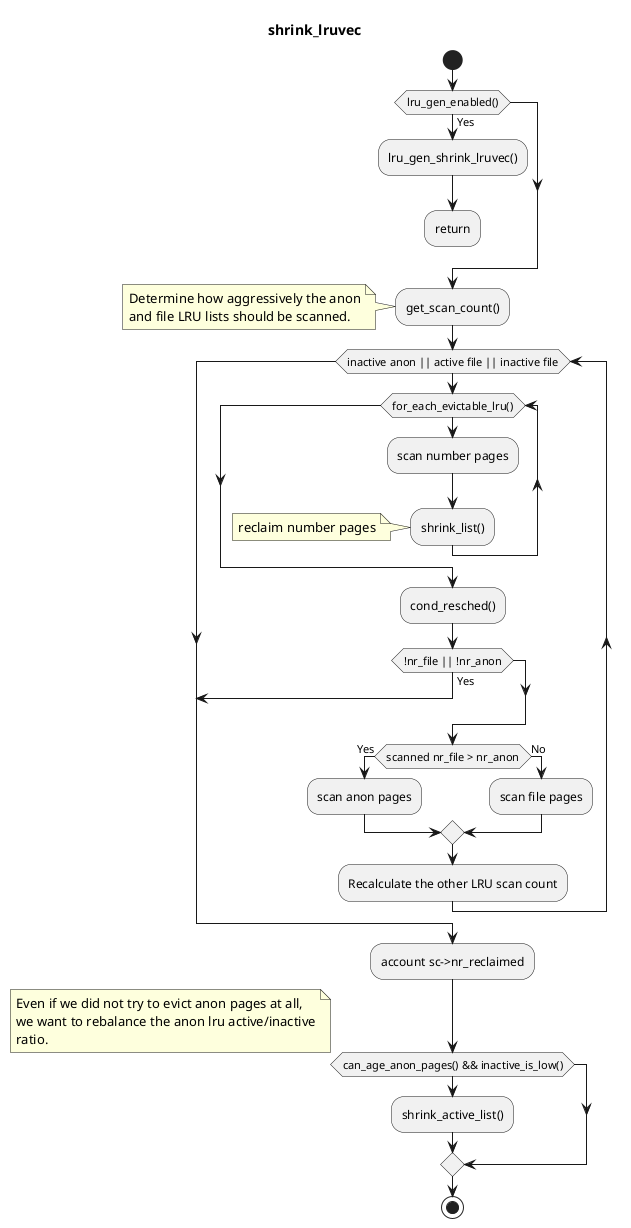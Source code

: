 @startuml
title shrink_lruvec

start

if (lru_gen_enabled()) then (Yes)
    :lru_gen_shrink_lruvec();
    :return;
    detach
endif
:get_scan_count();
note left
    Determine how aggressively the anon
    and file LRU lists should be scanned.
end note
while (inactive anon || active file || inactive file)

    while (for_each_evictable_lru())
        :scan number pages;
        :shrink_list();
        note left:reclaim number pages
    endwhile

    :cond_resched();
    if (!nr_file || !nr_anon) then (Yes)
        break
    endif
    if (scanned nr_file > nr_anon) then (Yes)
        :scan anon pages;
    else (No)
        :scan file pages;
    endif
    :Recalculate the other LRU scan count;
    endwhile

:account sc->nr_reclaimed;
if (can_age_anon_pages() && inactive_is_low()) then
    :shrink_active_list();
endif
note left
Even if we did not try to evict anon pages at all,
we want to rebalance the anon lru active/inactive
ratio.
end note

    stop
    @enduml